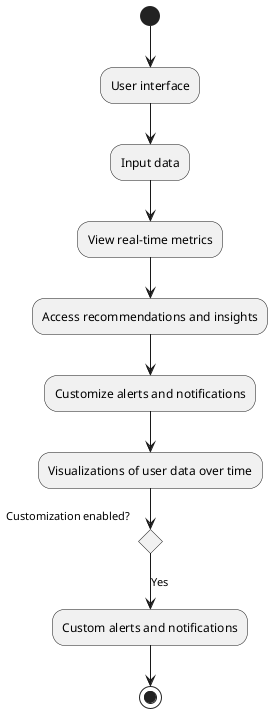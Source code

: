 @startuml
(*) --> "User interface"
"User interface" --> "Input data"
"Input data" --> "View real-time metrics"
"View real-time metrics" --> "Access recommendations and insights"
"Access recommendations and insights" --> "Customize alerts and notifications"
"Customize alerts and notifications" --> "Visualizations of user data over time"
If "Customization enabled?" then
--> [Yes] "Custom alerts and notifications"
"Custom alerts and notifications" --> (*)
@enduml
